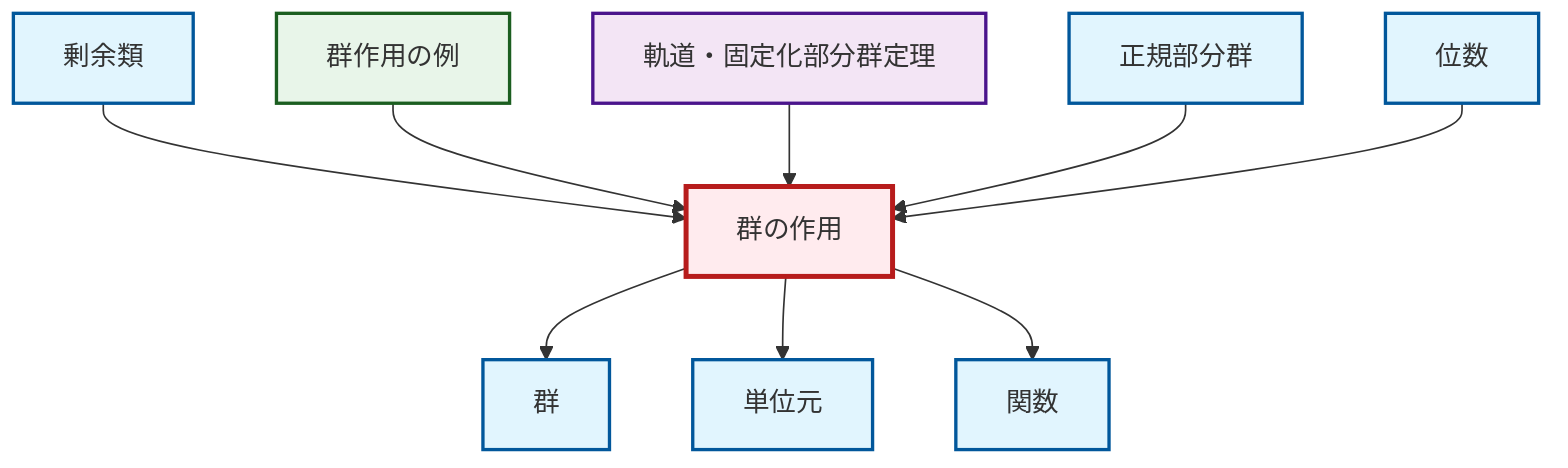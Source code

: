 graph TD
    classDef definition fill:#e1f5fe,stroke:#01579b,stroke-width:2px
    classDef theorem fill:#f3e5f5,stroke:#4a148c,stroke-width:2px
    classDef axiom fill:#fff3e0,stroke:#e65100,stroke-width:2px
    classDef example fill:#e8f5e9,stroke:#1b5e20,stroke-width:2px
    classDef current fill:#ffebee,stroke:#b71c1c,stroke-width:3px
    thm-orbit-stabilizer["軌道・固定化部分群定理"]:::theorem
    def-group["群"]:::definition
    ex-group-action-examples["群作用の例"]:::example
    def-group-action["群の作用"]:::definition
    def-identity-element["単位元"]:::definition
    def-coset["剰余類"]:::definition
    def-normal-subgroup["正規部分群"]:::definition
    def-function["関数"]:::definition
    def-order["位数"]:::definition
    def-coset --> def-group-action
    ex-group-action-examples --> def-group-action
    thm-orbit-stabilizer --> def-group-action
    def-normal-subgroup --> def-group-action
    def-order --> def-group-action
    def-group-action --> def-group
    def-group-action --> def-identity-element
    def-group-action --> def-function
    class def-group-action current